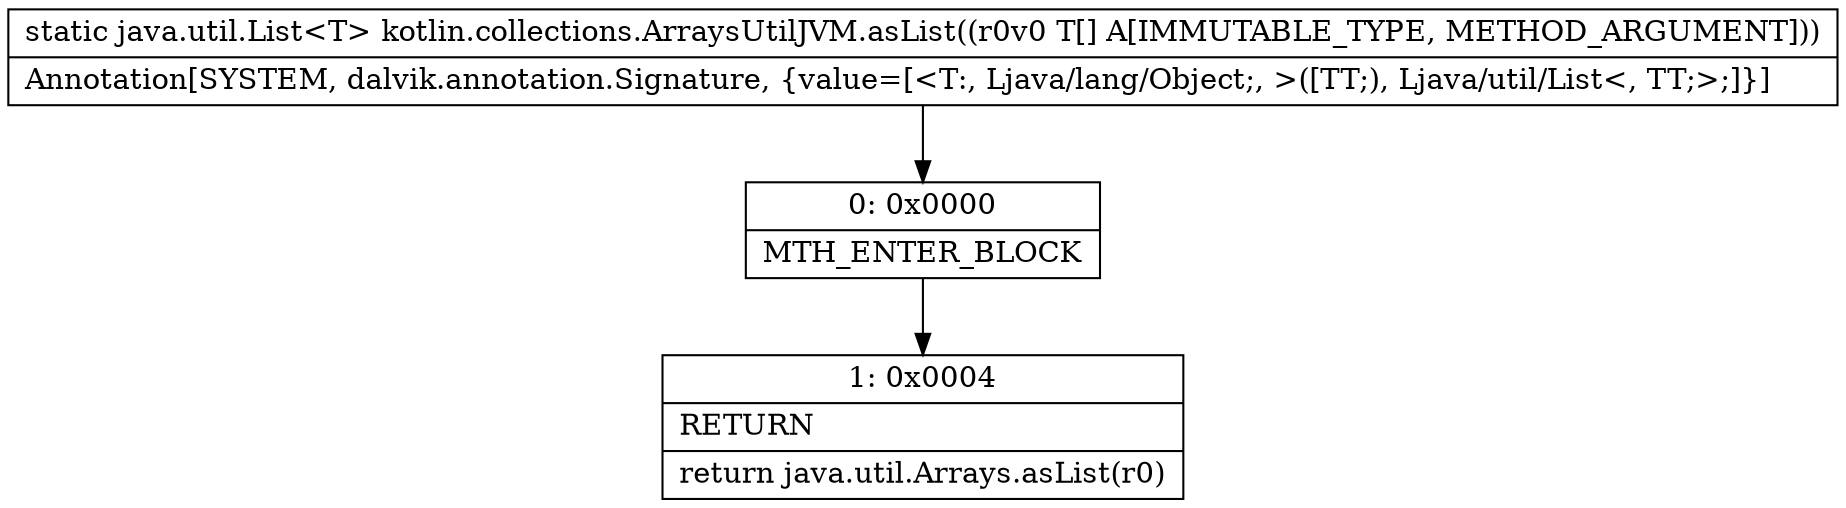 digraph "CFG forkotlin.collections.ArraysUtilJVM.asList([Ljava\/lang\/Object;)Ljava\/util\/List;" {
Node_0 [shape=record,label="{0\:\ 0x0000|MTH_ENTER_BLOCK\l}"];
Node_1 [shape=record,label="{1\:\ 0x0004|RETURN\l|return java.util.Arrays.asList(r0)\l}"];
MethodNode[shape=record,label="{static java.util.List\<T\> kotlin.collections.ArraysUtilJVM.asList((r0v0 T[] A[IMMUTABLE_TYPE, METHOD_ARGUMENT]))  | Annotation[SYSTEM, dalvik.annotation.Signature, \{value=[\<T:, Ljava\/lang\/Object;, \>([TT;), Ljava\/util\/List\<, TT;\>;]\}]\l}"];
MethodNode -> Node_0;
Node_0 -> Node_1;
}

